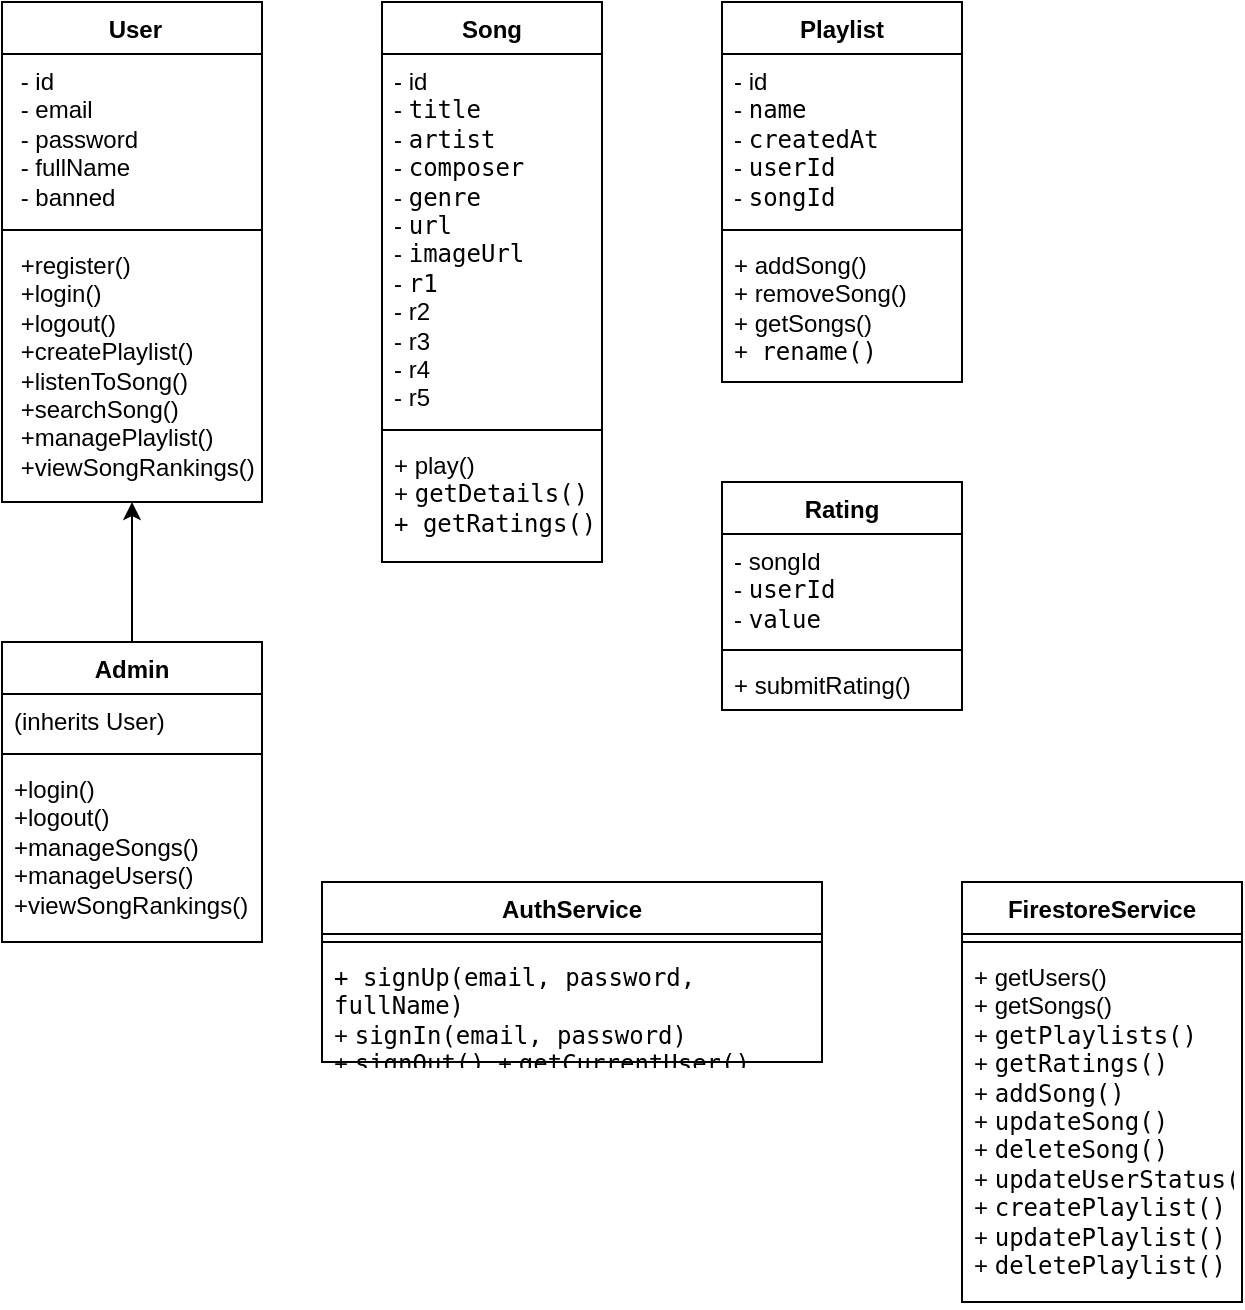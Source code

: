 <mxfile version="27.1.1">
  <diagram name="Class Diagram" id="classDiagram">
    <mxGraphModel dx="873" dy="463" grid="1" gridSize="10" guides="1" tooltips="1" connect="1" arrows="1" fold="1" page="1" pageScale="1" pageWidth="850" pageHeight="1100" math="0" shadow="0">
      <root>
        <mxCell id="0" />
        <mxCell id="1" parent="0" />
        <mxCell id="RTXDIHDOYQJ6m8QGpSD2-22" style="edgeStyle=orthogonalEdgeStyle;rounded=0;orthogonalLoop=1;jettySize=auto;html=1;exitX=0.5;exitY=0;exitDx=0;exitDy=0;" edge="1" parent="1" source="RTXDIHDOYQJ6m8QGpSD2-13">
          <mxGeometry relative="1" as="geometry">
            <mxPoint x="180" y="370" as="sourcePoint" />
            <mxPoint x="105" y="330" as="targetPoint" />
          </mxGeometry>
        </mxCell>
        <mxCell id="RTXDIHDOYQJ6m8QGpSD2-9" value="&amp;nbsp;User" style="swimlane;fontStyle=1;align=center;verticalAlign=top;childLayout=stackLayout;horizontal=1;startSize=26;horizontalStack=0;resizeParent=1;resizeParentMax=0;resizeLast=0;collapsible=1;marginBottom=0;whiteSpace=wrap;html=1;" vertex="1" parent="1">
          <mxGeometry x="40" y="80" width="130" height="250" as="geometry" />
        </mxCell>
        <mxCell id="RTXDIHDOYQJ6m8QGpSD2-10" value="&lt;div&gt;&amp;nbsp;- id&amp;nbsp; &amp;nbsp; &amp;nbsp;&lt;/div&gt;&lt;div&gt;&amp;nbsp;- email&lt;/div&gt;&lt;div&gt;&amp;nbsp;- password&lt;/div&gt;&lt;div&gt;&amp;nbsp;- fullName&lt;/div&gt;&lt;div&gt;&amp;nbsp;- banned&lt;/div&gt;" style="text;strokeColor=none;fillColor=none;align=left;verticalAlign=top;spacingLeft=4;spacingRight=4;overflow=hidden;rotatable=0;points=[[0,0.5],[1,0.5]];portConstraint=eastwest;whiteSpace=wrap;html=1;" vertex="1" parent="RTXDIHDOYQJ6m8QGpSD2-9">
          <mxGeometry y="26" width="130" height="84" as="geometry" />
        </mxCell>
        <mxCell id="RTXDIHDOYQJ6m8QGpSD2-11" value="" style="line;strokeWidth=1;fillColor=none;align=left;verticalAlign=middle;spacingTop=-1;spacingLeft=3;spacingRight=3;rotatable=0;labelPosition=right;points=[];portConstraint=eastwest;strokeColor=inherit;" vertex="1" parent="RTXDIHDOYQJ6m8QGpSD2-9">
          <mxGeometry y="110" width="130" height="8" as="geometry" />
        </mxCell>
        <mxCell id="RTXDIHDOYQJ6m8QGpSD2-12" value="&lt;div&gt;&amp;nbsp;+register()&lt;/div&gt;&lt;div&gt;&amp;nbsp;+login()&lt;/div&gt;&lt;div&gt;&amp;nbsp;+logout()&lt;/div&gt;&lt;div&gt;&amp;nbsp;+createPlaylist()&lt;/div&gt;&lt;div&gt;&amp;nbsp;+listenToSong()&lt;/div&gt;&lt;div&gt;&amp;nbsp;+searchSong()&lt;/div&gt;&lt;div&gt;&amp;nbsp;+managePlaylist()&lt;/div&gt;&lt;div&gt;&amp;nbsp;+viewSongRankings()&lt;/div&gt;" style="text;strokeColor=none;fillColor=none;align=left;verticalAlign=top;spacingLeft=4;spacingRight=4;overflow=hidden;rotatable=0;points=[[0,0.5],[1,0.5]];portConstraint=eastwest;whiteSpace=wrap;html=1;" vertex="1" parent="RTXDIHDOYQJ6m8QGpSD2-9">
          <mxGeometry y="118" width="130" height="132" as="geometry" />
        </mxCell>
        <mxCell id="RTXDIHDOYQJ6m8QGpSD2-13" value="Admin" style="swimlane;fontStyle=1;align=center;verticalAlign=top;childLayout=stackLayout;horizontal=1;startSize=26;horizontalStack=0;resizeParent=1;resizeParentMax=0;resizeLast=0;collapsible=1;marginBottom=0;whiteSpace=wrap;html=1;" vertex="1" parent="1">
          <mxGeometry x="40" y="400" width="130" height="150" as="geometry" />
        </mxCell>
        <mxCell id="RTXDIHDOYQJ6m8QGpSD2-14" value="(inherits User)" style="text;strokeColor=none;fillColor=none;align=left;verticalAlign=top;spacingLeft=4;spacingRight=4;overflow=hidden;rotatable=0;points=[[0,0.5],[1,0.5]];portConstraint=eastwest;whiteSpace=wrap;html=1;" vertex="1" parent="RTXDIHDOYQJ6m8QGpSD2-13">
          <mxGeometry y="26" width="130" height="26" as="geometry" />
        </mxCell>
        <mxCell id="RTXDIHDOYQJ6m8QGpSD2-15" value="" style="line;strokeWidth=1;fillColor=none;align=left;verticalAlign=middle;spacingTop=-1;spacingLeft=3;spacingRight=3;rotatable=0;labelPosition=right;points=[];portConstraint=eastwest;strokeColor=inherit;" vertex="1" parent="RTXDIHDOYQJ6m8QGpSD2-13">
          <mxGeometry y="52" width="130" height="8" as="geometry" />
        </mxCell>
        <mxCell id="RTXDIHDOYQJ6m8QGpSD2-16" value="&lt;div&gt;&lt;div&gt;+login()&lt;/div&gt;&lt;div&gt;+logout()&lt;/div&gt;&lt;/div&gt;&lt;div&gt;+manageSongs()&lt;/div&gt;&lt;div&gt;+manageUsers()&lt;/div&gt;&lt;div&gt;+viewSongRankings()&lt;/div&gt;" style="text;strokeColor=none;fillColor=none;align=left;verticalAlign=top;spacingLeft=4;spacingRight=4;overflow=hidden;rotatable=0;points=[[0,0.5],[1,0.5]];portConstraint=eastwest;whiteSpace=wrap;html=1;" vertex="1" parent="RTXDIHDOYQJ6m8QGpSD2-13">
          <mxGeometry y="60" width="130" height="90" as="geometry" />
        </mxCell>
        <mxCell id="RTXDIHDOYQJ6m8QGpSD2-17" value="Song" style="swimlane;fontStyle=1;align=center;verticalAlign=top;childLayout=stackLayout;horizontal=1;startSize=26;horizontalStack=0;resizeParent=1;resizeParentMax=0;resizeLast=0;collapsible=1;marginBottom=0;whiteSpace=wrap;html=1;" vertex="1" parent="1">
          <mxGeometry x="230" y="80" width="110" height="280" as="geometry" />
        </mxCell>
        <mxCell id="RTXDIHDOYQJ6m8QGpSD2-18" value="&lt;code&gt;&lt;font face=&quot;Helvetica&quot;&gt;- id&lt;/font&gt;&lt;/code&gt;&lt;div&gt;&lt;font face=&quot;Helvetica&quot;&gt;-&amp;nbsp;&lt;code&gt;title&lt;/code&gt;&lt;/font&gt;&lt;/div&gt;&lt;div&gt;&lt;font face=&quot;Helvetica&quot;&gt;-&amp;nbsp;&lt;code&gt;artist&lt;/code&gt;&lt;/font&gt;&lt;/div&gt;&lt;div&gt;&lt;font face=&quot;Helvetica&quot;&gt;-&amp;nbsp;&lt;code&gt;composer&lt;/code&gt;&lt;/font&gt;&lt;/div&gt;&lt;div&gt;&lt;font face=&quot;Helvetica&quot;&gt;-&amp;nbsp;&lt;code&gt;genre&lt;/code&gt;&lt;/font&gt;&lt;/div&gt;&lt;div&gt;&lt;font face=&quot;Helvetica&quot;&gt;-&amp;nbsp;&lt;code&gt;url&lt;/code&gt;&lt;/font&gt;&lt;/div&gt;&lt;div&gt;&lt;font face=&quot;Helvetica&quot;&gt;-&amp;nbsp;&lt;code&gt;imageUrl&lt;/code&gt;&lt;/font&gt;&lt;/div&gt;&lt;div&gt;&lt;font face=&quot;Helvetica&quot;&gt;-&amp;nbsp;&lt;code&gt;r1&lt;/code&gt;&lt;/font&gt;&lt;/div&gt;&lt;div&gt;- r2&lt;/div&gt;&lt;div&gt;- r3&lt;/div&gt;&lt;div&gt;- r4&lt;/div&gt;&lt;div&gt;- r5&lt;/div&gt;" style="text;strokeColor=none;fillColor=none;align=left;verticalAlign=top;spacingLeft=4;spacingRight=4;overflow=hidden;rotatable=0;points=[[0,0.5],[1,0.5]];portConstraint=eastwest;whiteSpace=wrap;html=1;" vertex="1" parent="RTXDIHDOYQJ6m8QGpSD2-17">
          <mxGeometry y="26" width="110" height="184" as="geometry" />
        </mxCell>
        <mxCell id="RTXDIHDOYQJ6m8QGpSD2-19" value="" style="line;strokeWidth=1;fillColor=none;align=left;verticalAlign=middle;spacingTop=-1;spacingLeft=3;spacingRight=3;rotatable=0;labelPosition=right;points=[];portConstraint=eastwest;strokeColor=inherit;" vertex="1" parent="RTXDIHDOYQJ6m8QGpSD2-17">
          <mxGeometry y="210" width="110" height="8" as="geometry" />
        </mxCell>
        <mxCell id="RTXDIHDOYQJ6m8QGpSD2-20" value="+&amp;nbsp;play()&lt;div&gt;+&amp;nbsp;&lt;code style=&quot;background-color: transparent; color: light-dark(rgb(0, 0, 0), rgb(255, 255, 255));&quot;&gt;getDetails()&lt;/code&gt;&lt;/div&gt;&lt;div&gt;&lt;code style=&quot;background-color: transparent; color: light-dark(rgb(0, 0, 0), rgb(255, 255, 255));&quot;&gt;+&amp;nbsp;getRatings()&lt;/code&gt;&lt;/div&gt;" style="text;strokeColor=none;fillColor=none;align=left;verticalAlign=top;spacingLeft=4;spacingRight=4;overflow=hidden;rotatable=0;points=[[0,0.5],[1,0.5]];portConstraint=eastwest;whiteSpace=wrap;html=1;" vertex="1" parent="RTXDIHDOYQJ6m8QGpSD2-17">
          <mxGeometry y="218" width="110" height="62" as="geometry" />
        </mxCell>
        <mxCell id="RTXDIHDOYQJ6m8QGpSD2-23" value="Playlist" style="swimlane;fontStyle=1;align=center;verticalAlign=top;childLayout=stackLayout;horizontal=1;startSize=26;horizontalStack=0;resizeParent=1;resizeParentMax=0;resizeLast=0;collapsible=1;marginBottom=0;whiteSpace=wrap;html=1;" vertex="1" parent="1">
          <mxGeometry x="400" y="80" width="120" height="190" as="geometry" />
        </mxCell>
        <mxCell id="RTXDIHDOYQJ6m8QGpSD2-24" value="&lt;code&gt;&lt;font face=&quot;Helvetica&quot;&gt;- id&lt;/font&gt;&lt;/code&gt;&lt;div&gt;&lt;font face=&quot;Helvetica&quot;&gt;-&amp;nbsp;&lt;code&gt;name&lt;/code&gt;&lt;/font&gt;&lt;/div&gt;&lt;div&gt;&lt;font face=&quot;Helvetica&quot;&gt;-&amp;nbsp;&lt;code&gt;createdAt&lt;/code&gt;&lt;/font&gt;&lt;/div&gt;&lt;div&gt;&lt;font face=&quot;Helvetica&quot;&gt;-&amp;nbsp;&lt;code&gt;userId&lt;/code&gt;&lt;/font&gt;&lt;/div&gt;&lt;div&gt;&lt;font face=&quot;Helvetica&quot;&gt;-&amp;nbsp;&lt;code&gt;songId&lt;/code&gt;&lt;/font&gt;&lt;/div&gt;" style="text;strokeColor=none;fillColor=none;align=left;verticalAlign=top;spacingLeft=4;spacingRight=4;overflow=hidden;rotatable=0;points=[[0,0.5],[1,0.5]];portConstraint=eastwest;whiteSpace=wrap;html=1;" vertex="1" parent="RTXDIHDOYQJ6m8QGpSD2-23">
          <mxGeometry y="26" width="120" height="84" as="geometry" />
        </mxCell>
        <mxCell id="RTXDIHDOYQJ6m8QGpSD2-25" value="" style="line;strokeWidth=1;fillColor=none;align=left;verticalAlign=middle;spacingTop=-1;spacingLeft=3;spacingRight=3;rotatable=0;labelPosition=right;points=[];portConstraint=eastwest;strokeColor=inherit;" vertex="1" parent="RTXDIHDOYQJ6m8QGpSD2-23">
          <mxGeometry y="110" width="120" height="8" as="geometry" />
        </mxCell>
        <mxCell id="RTXDIHDOYQJ6m8QGpSD2-26" value="&lt;code&gt;&lt;font face=&quot;Helvetica&quot;&gt;+ addSong()&lt;/font&gt;&lt;/code&gt;&lt;div&gt;&lt;code&gt;&lt;font face=&quot;Helvetica&quot;&gt;+&amp;nbsp;removeSong()&lt;/font&gt;&lt;/code&gt;&lt;/div&gt;&lt;div&gt;&lt;code&gt;&lt;font face=&quot;Helvetica&quot;&gt;+&amp;nbsp;getSongs()&lt;/font&gt;&lt;/code&gt;&lt;/div&gt;&lt;div&gt;+&amp;nbsp;&amp;nbsp;&lt;code&gt;rename()&lt;/code&gt;&lt;/div&gt;" style="text;strokeColor=none;fillColor=none;align=left;verticalAlign=top;spacingLeft=4;spacingRight=4;overflow=hidden;rotatable=0;points=[[0,0.5],[1,0.5]];portConstraint=eastwest;whiteSpace=wrap;html=1;" vertex="1" parent="RTXDIHDOYQJ6m8QGpSD2-23">
          <mxGeometry y="118" width="120" height="72" as="geometry" />
        </mxCell>
        <mxCell id="RTXDIHDOYQJ6m8QGpSD2-27" value="Rating " style="swimlane;fontStyle=1;align=center;verticalAlign=top;childLayout=stackLayout;horizontal=1;startSize=26;horizontalStack=0;resizeParent=1;resizeParentMax=0;resizeLast=0;collapsible=1;marginBottom=0;whiteSpace=wrap;html=1;" vertex="1" parent="1">
          <mxGeometry x="400" y="320" width="120" height="114" as="geometry" />
        </mxCell>
        <mxCell id="RTXDIHDOYQJ6m8QGpSD2-28" value="&lt;code&gt;&lt;font face=&quot;Helvetica&quot;&gt;- songId&lt;/font&gt;&lt;/code&gt;&lt;div&gt;&lt;font face=&quot;Helvetica&quot;&gt;-&amp;nbsp;&lt;code&gt;userId&lt;/code&gt;&lt;/font&gt;&lt;/div&gt;&lt;div&gt;&lt;font face=&quot;Helvetica&quot;&gt;-&amp;nbsp;&lt;code&gt;value&lt;/code&gt;&lt;/font&gt;&lt;/div&gt;" style="text;strokeColor=none;fillColor=none;align=left;verticalAlign=top;spacingLeft=4;spacingRight=4;overflow=hidden;rotatable=0;points=[[0,0.5],[1,0.5]];portConstraint=eastwest;whiteSpace=wrap;html=1;" vertex="1" parent="RTXDIHDOYQJ6m8QGpSD2-27">
          <mxGeometry y="26" width="120" height="54" as="geometry" />
        </mxCell>
        <mxCell id="RTXDIHDOYQJ6m8QGpSD2-29" value="" style="line;strokeWidth=1;fillColor=none;align=left;verticalAlign=middle;spacingTop=-1;spacingLeft=3;spacingRight=3;rotatable=0;labelPosition=right;points=[];portConstraint=eastwest;strokeColor=inherit;" vertex="1" parent="RTXDIHDOYQJ6m8QGpSD2-27">
          <mxGeometry y="80" width="120" height="8" as="geometry" />
        </mxCell>
        <mxCell id="RTXDIHDOYQJ6m8QGpSD2-30" value="&lt;font face=&quot;Helvetica&quot;&gt;+ submitRating()&lt;/font&gt;" style="text;strokeColor=none;fillColor=none;align=left;verticalAlign=top;spacingLeft=4;spacingRight=4;overflow=hidden;rotatable=0;points=[[0,0.5],[1,0.5]];portConstraint=eastwest;whiteSpace=wrap;html=1;" vertex="1" parent="RTXDIHDOYQJ6m8QGpSD2-27">
          <mxGeometry y="88" width="120" height="26" as="geometry" />
        </mxCell>
        <mxCell id="RTXDIHDOYQJ6m8QGpSD2-31" value="AuthService " style="swimlane;fontStyle=1;align=center;verticalAlign=top;childLayout=stackLayout;horizontal=1;startSize=26;horizontalStack=0;resizeParent=1;resizeParentMax=0;resizeLast=0;collapsible=1;marginBottom=0;whiteSpace=wrap;html=1;" vertex="1" parent="1">
          <mxGeometry x="200" y="520" width="250" height="90" as="geometry" />
        </mxCell>
        <mxCell id="RTXDIHDOYQJ6m8QGpSD2-33" value="" style="line;strokeWidth=1;fillColor=none;align=left;verticalAlign=middle;spacingTop=-1;spacingLeft=3;spacingRight=3;rotatable=0;labelPosition=right;points=[];portConstraint=eastwest;strokeColor=inherit;" vertex="1" parent="RTXDIHDOYQJ6m8QGpSD2-31">
          <mxGeometry y="26" width="250" height="8" as="geometry" />
        </mxCell>
        <mxCell id="RTXDIHDOYQJ6m8QGpSD2-34" value="&lt;font face=&quot;Helvetica&quot;&gt;&lt;code&gt;+ signUp(email, password, fullName)&lt;/code&gt;&lt;/font&gt;&lt;div&gt;&lt;font face=&quot;Helvetica&quot;&gt;+&amp;nbsp;&lt;code&gt;signIn(email, password)&lt;/code&gt;&lt;/font&gt;&lt;div&gt;&lt;font face=&quot;Helvetica&quot;&gt;+&amp;nbsp;&lt;code&gt;signOut()&lt;/code&gt;, +&amp;nbsp;&lt;code&gt;getCurrentUser()&lt;/code&gt;&lt;/font&gt;&lt;/div&gt;&lt;/div&gt;" style="text;strokeColor=none;fillColor=none;align=left;verticalAlign=top;spacingLeft=4;spacingRight=4;overflow=hidden;rotatable=0;points=[[0,0.5],[1,0.5]];portConstraint=eastwest;whiteSpace=wrap;html=1;" vertex="1" parent="RTXDIHDOYQJ6m8QGpSD2-31">
          <mxGeometry y="34" width="250" height="56" as="geometry" />
        </mxCell>
        <mxCell id="RTXDIHDOYQJ6m8QGpSD2-35" value="FirestoreService " style="swimlane;fontStyle=1;align=center;verticalAlign=top;childLayout=stackLayout;horizontal=1;startSize=26;horizontalStack=0;resizeParent=1;resizeParentMax=0;resizeLast=0;collapsible=1;marginBottom=0;whiteSpace=wrap;html=1;" vertex="1" parent="1">
          <mxGeometry x="520" y="520" width="140" height="210" as="geometry" />
        </mxCell>
        <mxCell id="RTXDIHDOYQJ6m8QGpSD2-37" value="" style="line;strokeWidth=1;fillColor=none;align=left;verticalAlign=middle;spacingTop=-1;spacingLeft=3;spacingRight=3;rotatable=0;labelPosition=right;points=[];portConstraint=eastwest;strokeColor=inherit;" vertex="1" parent="RTXDIHDOYQJ6m8QGpSD2-35">
          <mxGeometry y="26" width="140" height="8" as="geometry" />
        </mxCell>
        <mxCell id="RTXDIHDOYQJ6m8QGpSD2-38" value="&lt;code&gt;&lt;font face=&quot;Helvetica&quot;&gt;+ getUsers()&lt;/font&gt;&lt;/code&gt;&lt;div&gt;&lt;code&gt;&lt;font face=&quot;Helvetica&quot;&gt;+&amp;nbsp;getSongs()&lt;/font&gt;&lt;/code&gt;&lt;/div&gt;&lt;div&gt;&lt;font face=&quot;Helvetica&quot;&gt;+&amp;nbsp;&lt;code&gt;getPlaylists()&lt;/code&gt;&lt;/font&gt;&lt;/div&gt;&lt;div&gt;&lt;font face=&quot;Helvetica&quot;&gt;+&amp;nbsp;&lt;code&gt;getRatings()&lt;/code&gt;&lt;/font&gt;&lt;/div&gt;&lt;div&gt;&lt;font face=&quot;Helvetica&quot;&gt;+&amp;nbsp;&lt;code&gt;addSong()&lt;/code&gt;&lt;/font&gt;&lt;/div&gt;&lt;div&gt;&lt;font face=&quot;Helvetica&quot;&gt;+&amp;nbsp;&lt;code&gt;updateSong()&lt;/code&gt;&lt;/font&gt;&lt;/div&gt;&lt;div&gt;&lt;font face=&quot;Helvetica&quot;&gt;+&amp;nbsp;&lt;code&gt;deleteSong()&lt;/code&gt;&lt;/font&gt;&lt;/div&gt;&lt;div&gt;&lt;font face=&quot;Helvetica&quot;&gt;+&amp;nbsp;&lt;code&gt;updateUserStatus()&lt;/code&gt;&lt;/font&gt;&lt;/div&gt;&lt;div&gt;&lt;font face=&quot;Helvetica&quot;&gt;+&amp;nbsp;&lt;code&gt;createPlaylist()&lt;/code&gt;&lt;/font&gt;&lt;/div&gt;&lt;div&gt;&lt;font face=&quot;Helvetica&quot;&gt;+&amp;nbsp;&lt;code&gt;updatePlaylist()&lt;/code&gt;&lt;/font&gt;&lt;/div&gt;&lt;div&gt;&lt;font face=&quot;Helvetica&quot;&gt;+&amp;nbsp;&lt;code style=&quot;&quot;&gt;deletePlaylist()&lt;/code&gt;&lt;/font&gt;&lt;/div&gt;" style="text;strokeColor=none;fillColor=none;align=left;verticalAlign=top;spacingLeft=4;spacingRight=4;overflow=hidden;rotatable=0;points=[[0,0.5],[1,0.5]];portConstraint=eastwest;whiteSpace=wrap;html=1;" vertex="1" parent="RTXDIHDOYQJ6m8QGpSD2-35">
          <mxGeometry y="34" width="140" height="176" as="geometry" />
        </mxCell>
      </root>
    </mxGraphModel>
  </diagram>
</mxfile>

